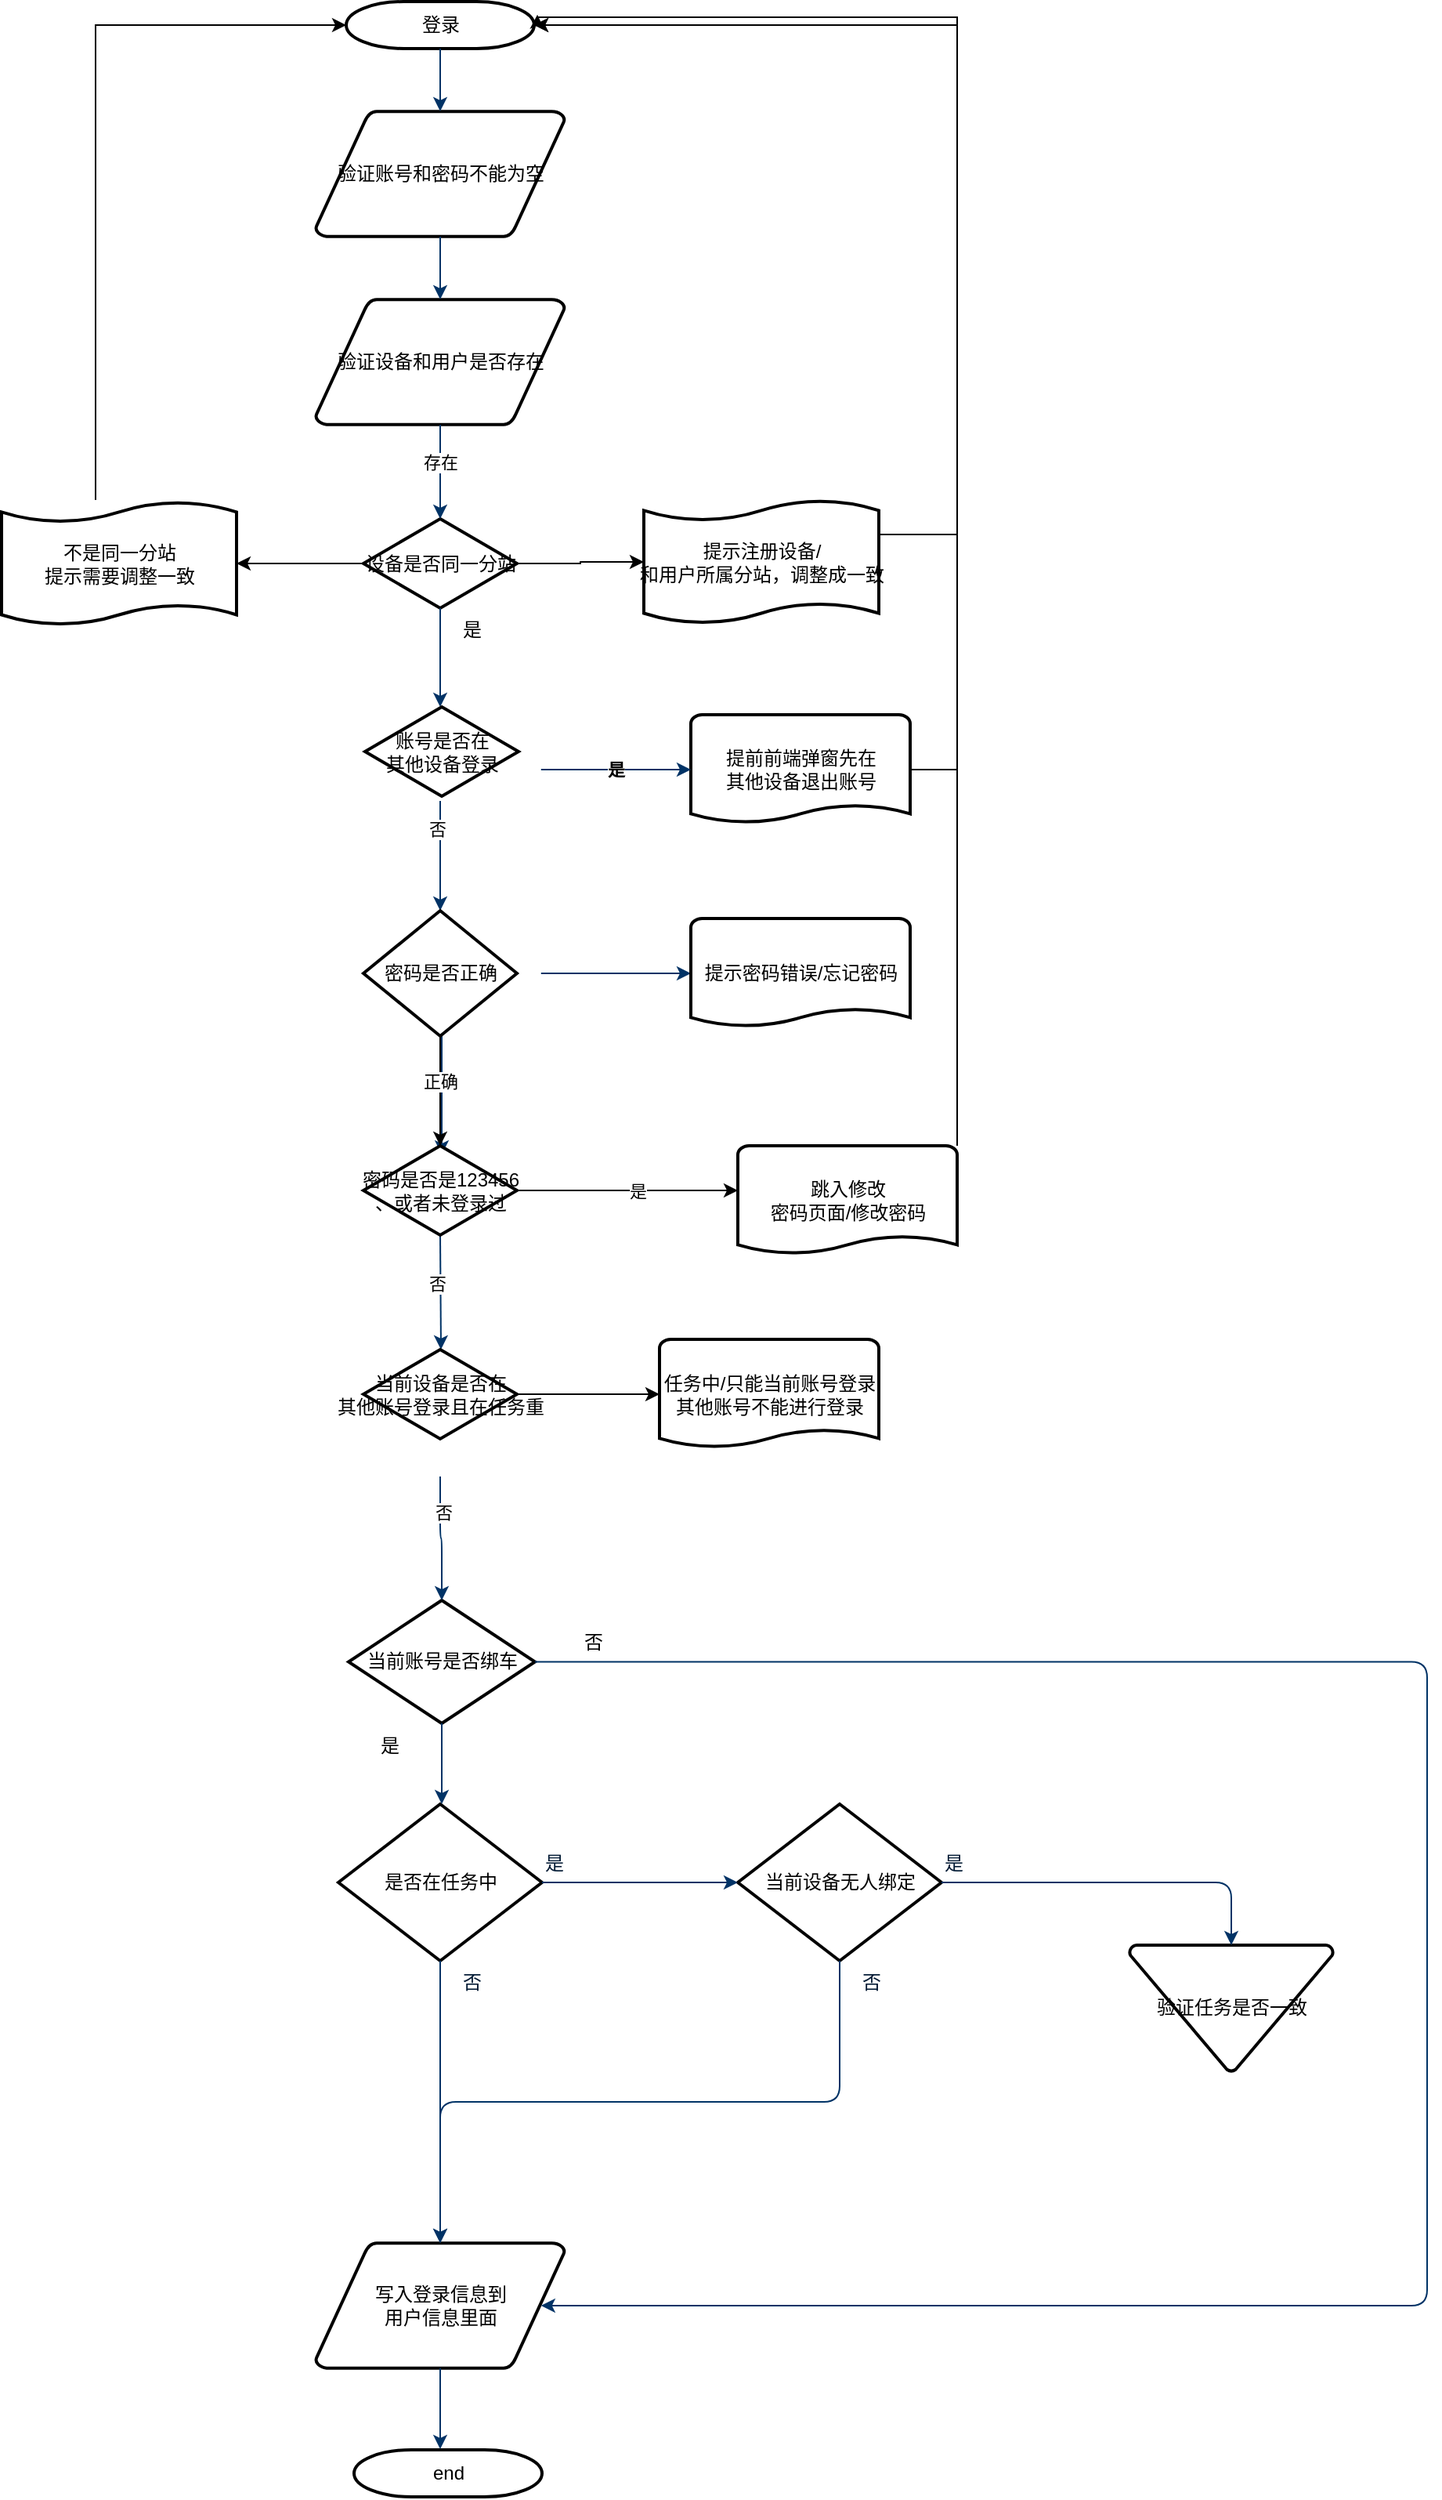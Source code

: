 <mxfile version="24.8.1">
  <diagram id="6a731a19-8d31-9384-78a2-239565b7b9f0" name="Page-1">
    <mxGraphModel dx="1400" dy="696" grid="1" gridSize="10" guides="1" tooltips="1" connect="1" arrows="1" fold="1" page="1" pageScale="1" pageWidth="1169" pageHeight="827" background="#ffffff" math="0" shadow="0">
      <root>
        <mxCell id="0" />
        <mxCell id="1" parent="0" />
        <mxCell id="2" value="登录" style="shape=mxgraph.flowchart.terminator;strokeWidth=2;gradientColor=none;gradientDirection=north;fontStyle=0;html=1;" parent="1" vertex="1">
          <mxGeometry x="260" y="60" width="120" height="30" as="geometry" />
        </mxCell>
        <mxCell id="3" value="验证账号和密码不能为空" style="shape=mxgraph.flowchart.data;strokeWidth=2;gradientColor=none;gradientDirection=north;fontStyle=0;html=1;" parent="1" vertex="1">
          <mxGeometry x="240.5" y="130" width="159" height="80" as="geometry" />
        </mxCell>
        <mxCell id="5" value="验证设备和用户是否存在" style="shape=mxgraph.flowchart.data;strokeWidth=2;gradientColor=none;gradientDirection=north;fontStyle=0;html=1;" parent="1" vertex="1">
          <mxGeometry x="240.5" y="250" width="159" height="80" as="geometry" />
        </mxCell>
        <mxCell id="KEAZZh82ltmncQ3XJhVD-60" style="edgeStyle=orthogonalEdgeStyle;rounded=0;orthogonalLoop=1;jettySize=auto;html=1;" edge="1" parent="1" source="6" target="KEAZZh82ltmncQ3XJhVD-59">
          <mxGeometry relative="1" as="geometry" />
        </mxCell>
        <mxCell id="6" value="设备是否同一分站" style="shape=mxgraph.flowchart.decision;strokeWidth=2;gradientColor=none;gradientDirection=north;fontStyle=0;html=1;" parent="1" vertex="1">
          <mxGeometry x="271" y="390" width="98" height="57" as="geometry" />
        </mxCell>
        <mxCell id="7" style="fontStyle=1;strokeColor=#003366;strokeWidth=1;html=1;" parent="1" source="2" target="3" edge="1">
          <mxGeometry relative="1" as="geometry" />
        </mxCell>
        <mxCell id="8" style="fontStyle=1;strokeColor=#003366;strokeWidth=1;html=1;" parent="1" source="3" target="5" edge="1">
          <mxGeometry relative="1" as="geometry" />
        </mxCell>
        <mxCell id="9" style="entryX=0.5;entryY=0;entryPerimeter=0;fontStyle=1;strokeColor=#003366;strokeWidth=1;html=1;" parent="1" source="5" target="6" edge="1">
          <mxGeometry relative="1" as="geometry" />
        </mxCell>
        <mxCell id="KEAZZh82ltmncQ3XJhVD-55" value="存在" style="edgeLabel;html=1;align=center;verticalAlign=middle;resizable=0;points=[];" vertex="1" connectable="0" parent="9">
          <mxGeometry x="-0.207" relative="1" as="geometry">
            <mxPoint as="offset" />
          </mxGeometry>
        </mxCell>
        <mxCell id="12" value="" style="edgeStyle=elbowEdgeStyle;elbow=horizontal;fontColor=#001933;fontStyle=1;strokeColor=#003366;strokeWidth=1;html=1;" parent="1" source="6" edge="1">
          <mxGeometry width="100" height="100" as="geometry">
            <mxPoint y="100" as="sourcePoint" />
            <mxPoint x="320" y="510" as="targetPoint" />
          </mxGeometry>
        </mxCell>
        <mxCell id="14" value="是" style="text;fontStyle=0;html=1;strokeColor=none;gradientColor=none;fillColor=none;strokeWidth=2;align=center;" parent="1" vertex="1">
          <mxGeometry x="320" y="447" width="40" height="26" as="geometry" />
        </mxCell>
        <mxCell id="15" value="提前前端弹窗先在&lt;div&gt;其他设备退出账号&lt;/div&gt;" style="shape=mxgraph.flowchart.document;strokeWidth=2;gradientColor=none;gradientDirection=north;fontStyle=0;html=1;" parent="1" vertex="1">
          <mxGeometry x="480" y="515" width="140" height="70" as="geometry" />
        </mxCell>
        <mxCell id="16" value="是" style="edgeStyle=elbowEdgeStyle;elbow=vertical;exitX=0.905;exitY=0.5;exitPerimeter=0;fontStyle=1;strokeColor=#003366;strokeWidth=1;html=1;" parent="1" target="15" edge="1">
          <mxGeometry width="100" height="100" as="geometry">
            <mxPoint x="384.395" y="550" as="sourcePoint" />
            <mxPoint x="100" as="targetPoint" />
          </mxGeometry>
        </mxCell>
        <mxCell id="17" value="" style="edgeStyle=elbowEdgeStyle;elbow=horizontal;fontStyle=1;strokeColor=#003366;strokeWidth=1;html=1;" parent="1" edge="1">
          <mxGeometry width="100" height="100" as="geometry">
            <mxPoint x="320" y="570" as="sourcePoint" />
            <mxPoint x="320" y="640" as="targetPoint" />
          </mxGeometry>
        </mxCell>
        <mxCell id="KEAZZh82ltmncQ3XJhVD-64" value="否" style="edgeLabel;html=1;align=center;verticalAlign=middle;resizable=0;points=[];" vertex="1" connectable="0" parent="17">
          <mxGeometry relative="1" as="geometry">
            <mxPoint x="-2" y="-17" as="offset" />
          </mxGeometry>
        </mxCell>
        <mxCell id="19" value="" style="edgeStyle=elbowEdgeStyle;elbow=horizontal;exitX=0.905;exitY=0.5;exitPerimeter=0;fontStyle=1;strokeColor=#003366;strokeWidth=1;html=1;" parent="1" edge="1">
          <mxGeometry width="100" height="100" as="geometry">
            <mxPoint x="384.395" y="680" as="sourcePoint" />
            <mxPoint x="480" y="680" as="targetPoint" />
          </mxGeometry>
        </mxCell>
        <mxCell id="21" value="" style="edgeStyle=elbowEdgeStyle;elbow=horizontal;entryX=0.5;entryY=0.195;entryPerimeter=0;fontStyle=1;strokeColor=#003366;strokeWidth=1;html=1;" parent="1" edge="1">
          <mxGeometry width="100" height="100" as="geometry">
            <mxPoint x="321" y="720" as="sourcePoint" />
            <mxPoint x="321" y="795.6" as="targetPoint" />
          </mxGeometry>
        </mxCell>
        <mxCell id="23" value="" style="edgeStyle=elbowEdgeStyle;elbow=horizontal;exitX=0.5;exitY=1;exitPerimeter=0;fontStyle=1;strokeColor=#003366;strokeWidth=1;html=1;exitDx=0;exitDy=0;" parent="1" source="KEAZZh82ltmncQ3XJhVD-66" edge="1">
          <mxGeometry width="100" height="100" as="geometry">
            <mxPoint x="321" y="860" as="sourcePoint" />
            <mxPoint x="321" y="920" as="targetPoint" />
          </mxGeometry>
        </mxCell>
        <mxCell id="KEAZZh82ltmncQ3XJhVD-76" value="否" style="edgeLabel;html=1;align=center;verticalAlign=middle;resizable=0;points=[];" vertex="1" connectable="0" parent="23">
          <mxGeometry relative="1" as="geometry">
            <mxPoint x="-3" y="-6" as="offset" />
          </mxGeometry>
        </mxCell>
        <mxCell id="24" value="当前账号是否绑车" style="shape=mxgraph.flowchart.decision;strokeWidth=2;gradientColor=none;gradientDirection=north;fontStyle=0;html=1;" parent="1" vertex="1">
          <mxGeometry x="261.5" y="1080" width="119" height="78.5" as="geometry" />
        </mxCell>
        <mxCell id="25" value="" style="edgeStyle=elbowEdgeStyle;elbow=vertical;exitX=0.5;exitY=0.9;exitPerimeter=0;fontStyle=1;strokeColor=#003366;strokeWidth=1;html=1;" parent="1" target="24" edge="1">
          <mxGeometry width="100" height="100" as="geometry">
            <mxPoint x="320" y="1001" as="sourcePoint" />
            <mxPoint x="100" as="targetPoint" />
          </mxGeometry>
        </mxCell>
        <mxCell id="KEAZZh82ltmncQ3XJhVD-75" value="否" style="edgeLabel;html=1;align=center;verticalAlign=middle;resizable=0;points=[];" vertex="1" connectable="0" parent="25">
          <mxGeometry relative="1" as="geometry">
            <mxPoint x="1" y="-17" as="offset" />
          </mxGeometry>
        </mxCell>
        <mxCell id="27" value="是" style="text;fontStyle=0;html=1;strokeColor=none;gradientColor=none;fillColor=none;strokeWidth=2;" parent="1" vertex="1">
          <mxGeometry x="280" y="1158.5" width="40" height="26" as="geometry" />
        </mxCell>
        <mxCell id="28" value="是否在任务中" style="shape=mxgraph.flowchart.decision;strokeWidth=2;gradientColor=none;gradientDirection=north;fontStyle=0;html=1;" parent="1" vertex="1">
          <mxGeometry x="255" y="1210" width="130" height="100" as="geometry" />
        </mxCell>
        <mxCell id="29" value="当前设备无人绑定" style="shape=mxgraph.flowchart.decision;strokeWidth=2;gradientColor=none;gradientDirection=north;fontStyle=0;html=1;" parent="1" vertex="1">
          <mxGeometry x="510" y="1210" width="130" height="100" as="geometry" />
        </mxCell>
        <mxCell id="30" value="" style="edgeStyle=elbowEdgeStyle;elbow=horizontal;exitX=0.5;exitY=1;exitPerimeter=0;fontStyle=1;strokeColor=#003366;strokeWidth=1;html=1;" parent="1" source="24" target="28" edge="1">
          <mxGeometry width="100" height="100" as="geometry">
            <mxPoint y="100" as="sourcePoint" />
            <mxPoint x="100" as="targetPoint" />
          </mxGeometry>
        </mxCell>
        <mxCell id="31" value="" style="edgeStyle=elbowEdgeStyle;elbow=horizontal;exitX=1;exitY=0.5;exitPerimeter=0;entryX=0;entryY=0.5;entryPerimeter=0;fontStyle=1;strokeColor=#003366;strokeWidth=1;html=1;" parent="1" source="28" target="29" edge="1">
          <mxGeometry width="100" height="100" as="geometry">
            <mxPoint y="100" as="sourcePoint" />
            <mxPoint x="100" as="targetPoint" />
          </mxGeometry>
        </mxCell>
        <mxCell id="32" value="验证任务是否一致" style="shape=mxgraph.flowchart.merge_or_storage;strokeWidth=2;gradientColor=none;gradientDirection=north;fontStyle=0;html=1;" parent="1" vertex="1">
          <mxGeometry x="760" y="1300" width="130" height="80.5" as="geometry" />
        </mxCell>
        <mxCell id="33" value="" style="edgeStyle=elbowEdgeStyle;elbow=vertical;exitX=1;exitY=0.5;exitPerimeter=0;entryX=0.5;entryY=0;entryPerimeter=0;fontStyle=1;strokeColor=#003366;strokeWidth=1;html=1;" parent="1" source="29" target="32" edge="1">
          <mxGeometry width="100" height="100" as="geometry">
            <mxPoint y="100" as="sourcePoint" />
            <mxPoint x="100" as="targetPoint" />
            <Array as="points">
              <mxPoint x="740" y="1260" />
            </Array>
          </mxGeometry>
        </mxCell>
        <mxCell id="34" value="写入登录信息到&lt;div&gt;用户信息里面&lt;/div&gt;" style="shape=mxgraph.flowchart.data;strokeWidth=2;gradientColor=none;gradientDirection=north;fontStyle=0;html=1;" parent="1" vertex="1">
          <mxGeometry x="240.5" y="1490" width="159" height="80" as="geometry" />
        </mxCell>
        <mxCell id="35" value="" style="edgeStyle=elbowEdgeStyle;elbow=vertical;exitX=0.5;exitY=1;exitPerimeter=0;fontColor=#001933;fontStyle=1;strokeColor=#003366;strokeWidth=1;html=1;" parent="1" source="28" target="34" edge="1">
          <mxGeometry width="100" height="100" as="geometry">
            <mxPoint y="100" as="sourcePoint" />
            <mxPoint x="100" as="targetPoint" />
          </mxGeometry>
        </mxCell>
        <mxCell id="36" value="" style="edgeStyle=elbowEdgeStyle;elbow=vertical;exitX=0.5;exitY=1;exitPerimeter=0;entryX=0.5;entryY=0;entryPerimeter=0;fontStyle=1;strokeColor=#003366;strokeWidth=1;html=1;" parent="1" source="29" target="34" edge="1">
          <mxGeometry width="100" height="100" as="geometry">
            <mxPoint y="100" as="sourcePoint" />
            <mxPoint x="100" as="targetPoint" />
          </mxGeometry>
        </mxCell>
        <mxCell id="40" value="end" style="shape=mxgraph.flowchart.terminator;strokeWidth=2;gradientColor=none;gradientDirection=north;fontStyle=0;html=1;" parent="1" vertex="1">
          <mxGeometry x="265" y="1622" width="120" height="30" as="geometry" />
        </mxCell>
        <mxCell id="41" value="" style="edgeStyle=elbowEdgeStyle;elbow=vertical;exitX=0.5;exitY=1;exitPerimeter=0;entryX=0.5;entryY=0;entryPerimeter=0;fontStyle=1;strokeColor=#003366;strokeWidth=1;html=1;" parent="1" source="34" edge="1">
          <mxGeometry width="100" height="100" as="geometry">
            <mxPoint y="100" as="sourcePoint" />
            <mxPoint x="320" y="1621.5" as="targetPoint" />
          </mxGeometry>
        </mxCell>
        <mxCell id="45" value="" style="edgeStyle=elbowEdgeStyle;elbow=horizontal;exitX=1;exitY=0.5;exitPerimeter=0;entryX=0.905;entryY=0.5;entryPerimeter=0;fontStyle=1;strokeColor=#003366;strokeWidth=1;html=1;" parent="1" source="24" target="34" edge="1">
          <mxGeometry width="100" height="100" as="geometry">
            <mxPoint y="100" as="sourcePoint" />
            <mxPoint x="100" as="targetPoint" />
            <Array as="points">
              <mxPoint x="950" y="1320" />
            </Array>
          </mxGeometry>
        </mxCell>
        <mxCell id="46" value="否" style="text;fontStyle=0;html=1;strokeColor=none;gradientColor=none;fillColor=none;strokeWidth=2;" parent="1" vertex="1">
          <mxGeometry x="410" y="1093.25" width="40" height="26" as="geometry" />
        </mxCell>
        <mxCell id="47" value="是" style="text;fontColor=#001933;fontStyle=0;html=1;strokeColor=none;gradientColor=none;fillColor=none;strokeWidth=2;" parent="1" vertex="1">
          <mxGeometry x="385" y="1234" width="40" height="26" as="geometry" />
        </mxCell>
        <mxCell id="48" value="否" style="text;fontColor=#001933;fontStyle=0;html=1;strokeColor=none;gradientColor=none;fillColor=none;strokeWidth=2;align=center;" parent="1" vertex="1">
          <mxGeometry x="320" y="1310" width="40" height="26" as="geometry" />
        </mxCell>
        <mxCell id="49" value="否" style="text;fontColor=#001933;fontStyle=0;html=1;strokeColor=none;gradientColor=none;fillColor=none;strokeWidth=2;align=center;" parent="1" vertex="1">
          <mxGeometry x="575" y="1310" width="40" height="26" as="geometry" />
        </mxCell>
        <mxCell id="50" value="是" style="text;fontColor=#001933;fontStyle=0;html=1;strokeColor=none;gradientColor=none;fillColor=none;strokeWidth=2;" parent="1" vertex="1">
          <mxGeometry x="640" y="1234" width="40" height="26" as="geometry" />
        </mxCell>
        <mxCell id="51" value="提示注册设备/&lt;div&gt;和用户所属分站，调整成一致&lt;/div&gt;" style="shape=mxgraph.flowchart.paper_tape;strokeWidth=2;gradientColor=none;gradientDirection=north;fontStyle=0;html=1;" parent="1" vertex="1">
          <mxGeometry x="450" y="377" width="150" height="81" as="geometry" />
        </mxCell>
        <mxCell id="KEAZZh82ltmncQ3XJhVD-56" style="edgeStyle=orthogonalEdgeStyle;rounded=0;orthogonalLoop=1;jettySize=auto;html=1;entryX=1;entryY=0.5;entryDx=0;entryDy=0;entryPerimeter=0;" edge="1" parent="1" source="51" target="2">
          <mxGeometry relative="1" as="geometry">
            <Array as="points">
              <mxPoint x="650" y="400" />
              <mxPoint x="650" y="75" />
            </Array>
          </mxGeometry>
        </mxCell>
        <mxCell id="KEAZZh82ltmncQ3XJhVD-59" value="不是同一分站&lt;div&gt;提示需要调整一致&lt;/div&gt;" style="shape=mxgraph.flowchart.paper_tape;strokeWidth=2;gradientColor=none;gradientDirection=north;fontStyle=0;html=1;" vertex="1" parent="1">
          <mxGeometry x="40" y="378" width="150" height="81" as="geometry" />
        </mxCell>
        <mxCell id="KEAZZh82ltmncQ3XJhVD-61" style="edgeStyle=orthogonalEdgeStyle;rounded=0;orthogonalLoop=1;jettySize=auto;html=1;entryX=0;entryY=0.5;entryDx=0;entryDy=0;entryPerimeter=0;" edge="1" parent="1" source="KEAZZh82ltmncQ3XJhVD-59" target="2">
          <mxGeometry relative="1" as="geometry">
            <Array as="points">
              <mxPoint x="100" y="75" />
            </Array>
          </mxGeometry>
        </mxCell>
        <mxCell id="KEAZZh82ltmncQ3XJhVD-62" value="账号是否在&lt;div&gt;其他设备登录&lt;/div&gt;" style="shape=mxgraph.flowchart.decision;strokeWidth=2;gradientColor=none;gradientDirection=north;fontStyle=0;html=1;" vertex="1" parent="1">
          <mxGeometry x="272" y="510" width="98" height="57" as="geometry" />
        </mxCell>
        <mxCell id="KEAZZh82ltmncQ3XJhVD-63" style="edgeStyle=orthogonalEdgeStyle;rounded=0;orthogonalLoop=1;jettySize=auto;html=1;entryX=1.017;entryY=0.28;entryDx=0;entryDy=0;entryPerimeter=0;" edge="1" parent="1" source="15" target="2">
          <mxGeometry relative="1" as="geometry">
            <Array as="points">
              <mxPoint x="650" y="550" />
              <mxPoint x="650" y="70" />
              <mxPoint x="382" y="70" />
            </Array>
          </mxGeometry>
        </mxCell>
        <mxCell id="KEAZZh82ltmncQ3XJhVD-68" value="" style="edgeStyle=orthogonalEdgeStyle;rounded=0;orthogonalLoop=1;jettySize=auto;html=1;" edge="1" parent="1" source="KEAZZh82ltmncQ3XJhVD-65" target="KEAZZh82ltmncQ3XJhVD-66">
          <mxGeometry relative="1" as="geometry" />
        </mxCell>
        <mxCell id="KEAZZh82ltmncQ3XJhVD-69" value="正确" style="edgeLabel;html=1;align=center;verticalAlign=middle;resizable=0;points=[];" vertex="1" connectable="0" parent="KEAZZh82ltmncQ3XJhVD-68">
          <mxGeometry x="-0.183" relative="1" as="geometry">
            <mxPoint as="offset" />
          </mxGeometry>
        </mxCell>
        <mxCell id="KEAZZh82ltmncQ3XJhVD-65" value="密码是否正确" style="shape=mxgraph.flowchart.decision;strokeWidth=2;gradientColor=none;gradientDirection=north;fontStyle=0;html=1;" vertex="1" parent="1">
          <mxGeometry x="271" y="640" width="98" height="80" as="geometry" />
        </mxCell>
        <mxCell id="KEAZZh82ltmncQ3XJhVD-70" style="edgeStyle=orthogonalEdgeStyle;rounded=0;orthogonalLoop=1;jettySize=auto;html=1;" edge="1" parent="1" source="KEAZZh82ltmncQ3XJhVD-66">
          <mxGeometry relative="1" as="geometry">
            <mxPoint x="510" y="818.5" as="targetPoint" />
          </mxGeometry>
        </mxCell>
        <mxCell id="KEAZZh82ltmncQ3XJhVD-71" value="是" style="edgeLabel;html=1;align=center;verticalAlign=middle;resizable=0;points=[];" vertex="1" connectable="0" parent="KEAZZh82ltmncQ3XJhVD-70">
          <mxGeometry x="-0.004" y="4" relative="1" as="geometry">
            <mxPoint x="2" as="offset" />
          </mxGeometry>
        </mxCell>
        <mxCell id="KEAZZh82ltmncQ3XJhVD-66" value="密码是否是123456&lt;div&gt;、或者未登录过&lt;/div&gt;" style="shape=mxgraph.flowchart.decision;strokeWidth=2;gradientColor=none;gradientDirection=north;fontStyle=0;html=1;" vertex="1" parent="1">
          <mxGeometry x="271" y="790" width="98" height="57" as="geometry" />
        </mxCell>
        <mxCell id="KEAZZh82ltmncQ3XJhVD-77" style="edgeStyle=orthogonalEdgeStyle;rounded=0;orthogonalLoop=1;jettySize=auto;html=1;" edge="1" parent="1" source="KEAZZh82ltmncQ3XJhVD-67">
          <mxGeometry relative="1" as="geometry">
            <mxPoint x="460" y="948.5" as="targetPoint" />
          </mxGeometry>
        </mxCell>
        <mxCell id="KEAZZh82ltmncQ3XJhVD-67" value="当前设备是否在&lt;div&gt;其他账号登录且在任务重&lt;/div&gt;" style="shape=mxgraph.flowchart.decision;strokeWidth=2;gradientColor=none;gradientDirection=north;fontStyle=0;html=1;" vertex="1" parent="1">
          <mxGeometry x="271" y="920" width="98" height="57" as="geometry" />
        </mxCell>
        <mxCell id="KEAZZh82ltmncQ3XJhVD-72" value="跳入修改&lt;div&gt;密码页面/修改密码&lt;/div&gt;" style="shape=mxgraph.flowchart.document;strokeWidth=2;gradientColor=none;gradientDirection=north;fontStyle=0;html=1;" vertex="1" parent="1">
          <mxGeometry x="510" y="790" width="140" height="70" as="geometry" />
        </mxCell>
        <mxCell id="KEAZZh82ltmncQ3XJhVD-73" style="edgeStyle=orthogonalEdgeStyle;rounded=0;orthogonalLoop=1;jettySize=auto;html=1;entryX=1;entryY=0.5;entryDx=0;entryDy=0;entryPerimeter=0;" edge="1" parent="1" source="KEAZZh82ltmncQ3XJhVD-72" target="2">
          <mxGeometry relative="1" as="geometry">
            <Array as="points">
              <mxPoint x="650" y="75" />
            </Array>
          </mxGeometry>
        </mxCell>
        <mxCell id="KEAZZh82ltmncQ3XJhVD-74" value="提示密码错误/忘记密码" style="shape=mxgraph.flowchart.document;strokeWidth=2;gradientColor=none;gradientDirection=north;fontStyle=0;html=1;" vertex="1" parent="1">
          <mxGeometry x="480" y="645" width="140" height="70" as="geometry" />
        </mxCell>
        <mxCell id="KEAZZh82ltmncQ3XJhVD-78" value="任务中/只能当前账号登录&lt;div&gt;其他账号不能进行登录&lt;/div&gt;" style="shape=mxgraph.flowchart.document;strokeWidth=2;gradientColor=none;gradientDirection=north;fontStyle=0;html=1;" vertex="1" parent="1">
          <mxGeometry x="460" y="913.5" width="140" height="70" as="geometry" />
        </mxCell>
        <mxCell id="KEAZZh82ltmncQ3XJhVD-80" style="edgeStyle=orthogonalEdgeStyle;rounded=0;orthogonalLoop=1;jettySize=auto;html=1;entryX=0;entryY=0.5;entryDx=0;entryDy=0;entryPerimeter=0;" edge="1" parent="1" source="6" target="51">
          <mxGeometry relative="1" as="geometry" />
        </mxCell>
      </root>
    </mxGraphModel>
  </diagram>
</mxfile>
